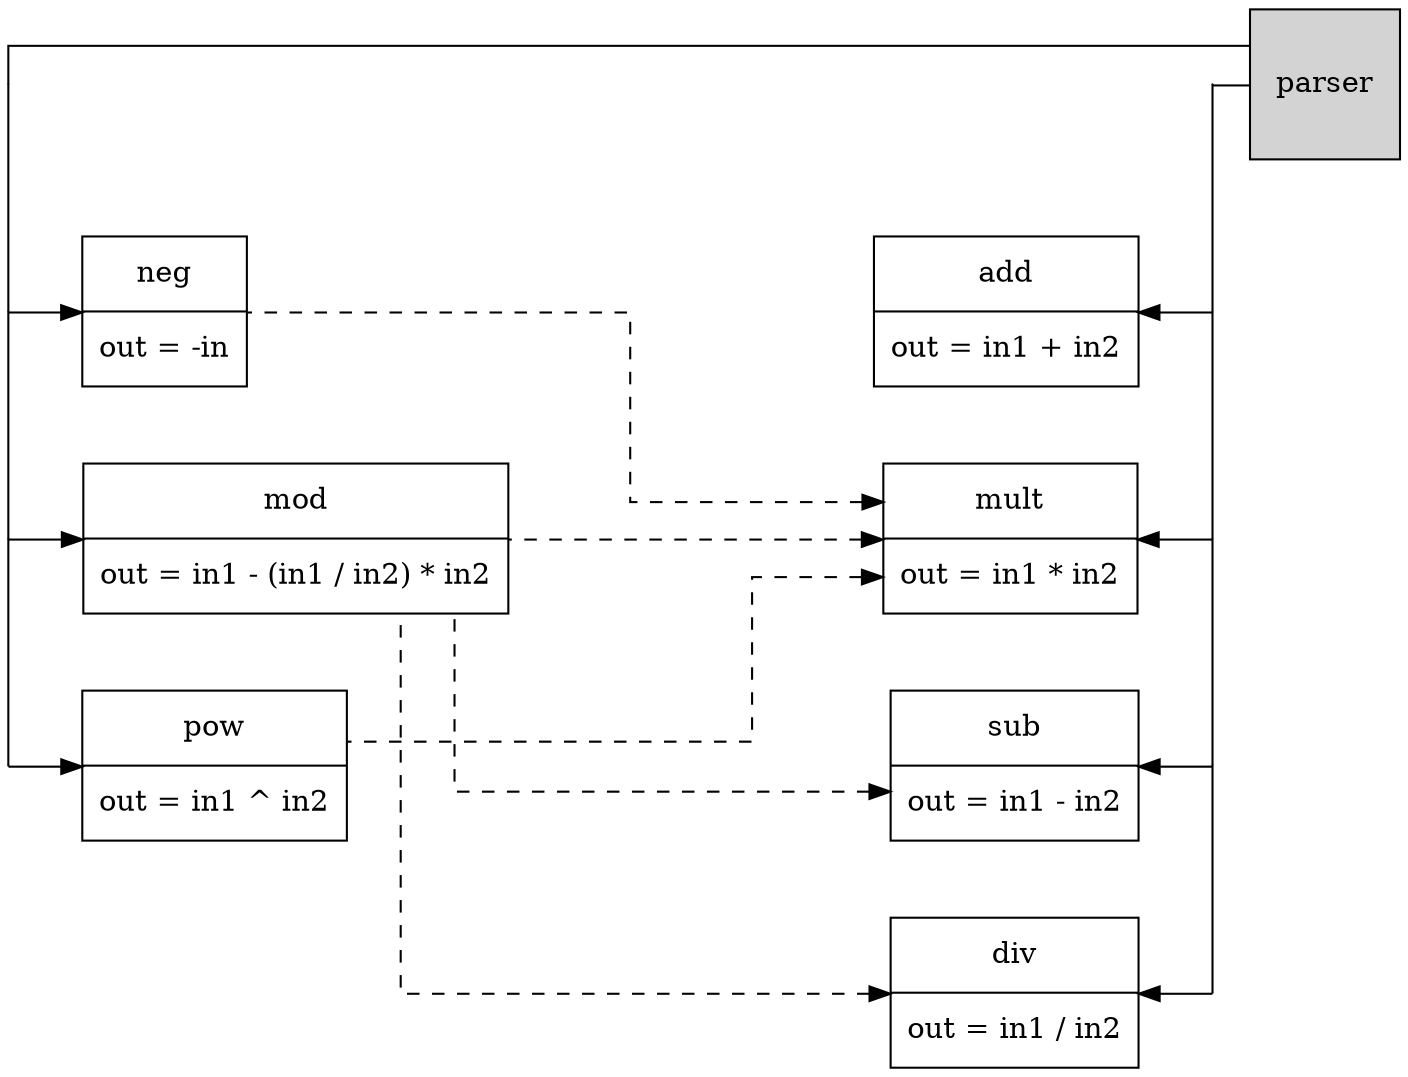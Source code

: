 digraph G {
    graph [splines=ortho];
    node [shape = point, height=0, width=0] 
    01 02 03 04;
    node [shape=record, height=1, width=1] parser add sub mult div mod neg pow;
    node [shape = point, height=0, width=0] 
    11 12 13 14 15;

    parser [style=filled]
    add [label="{add|out = in1 + in2}"];
    sub [label="{sub|out = in1 - in2}"];
    mult [label="{mult|out = in1 * in2}"];
    div [label="{div|out = in1 / in2}"];
    neg [label="{neg|out = -in}"];
    pow [label="{pow|out = in1 ^ in2}"];
    mod [label="{mod|out = in1 - (in1 / in2) * in2}"];
    
    edge [dir=none];
    01 -> 02 -> 03 -> 04;
    11 -> 12 -> 13 -> 14 -> 15;
    parser -> 01 [constraint=false];
    parser -> 11 [constraint=false];
    
    edge [dir=forward, minlen=2];
    {rank=same; 02 neg;}
    {rank=same; 03 mod;}
    {rank=same; 04 pow;}
    02 -> neg;
    03 -> mod;
    04 -> pow;

    edge [dir=back];
    {rank=same; 12 add;}
    {rank=same; 13 mult;}
    {rank=same; 14 sub;}
    {rank=same; 15 div;}
    add -> 12;
    mult -> 13;
    sub -> 14;
    div -> 15;
    
    edge [style=dashed, constraint=false, minlen=10]
    mult -> neg;
    {sub,mult,div} -> mod;
    mult -> pow;
}